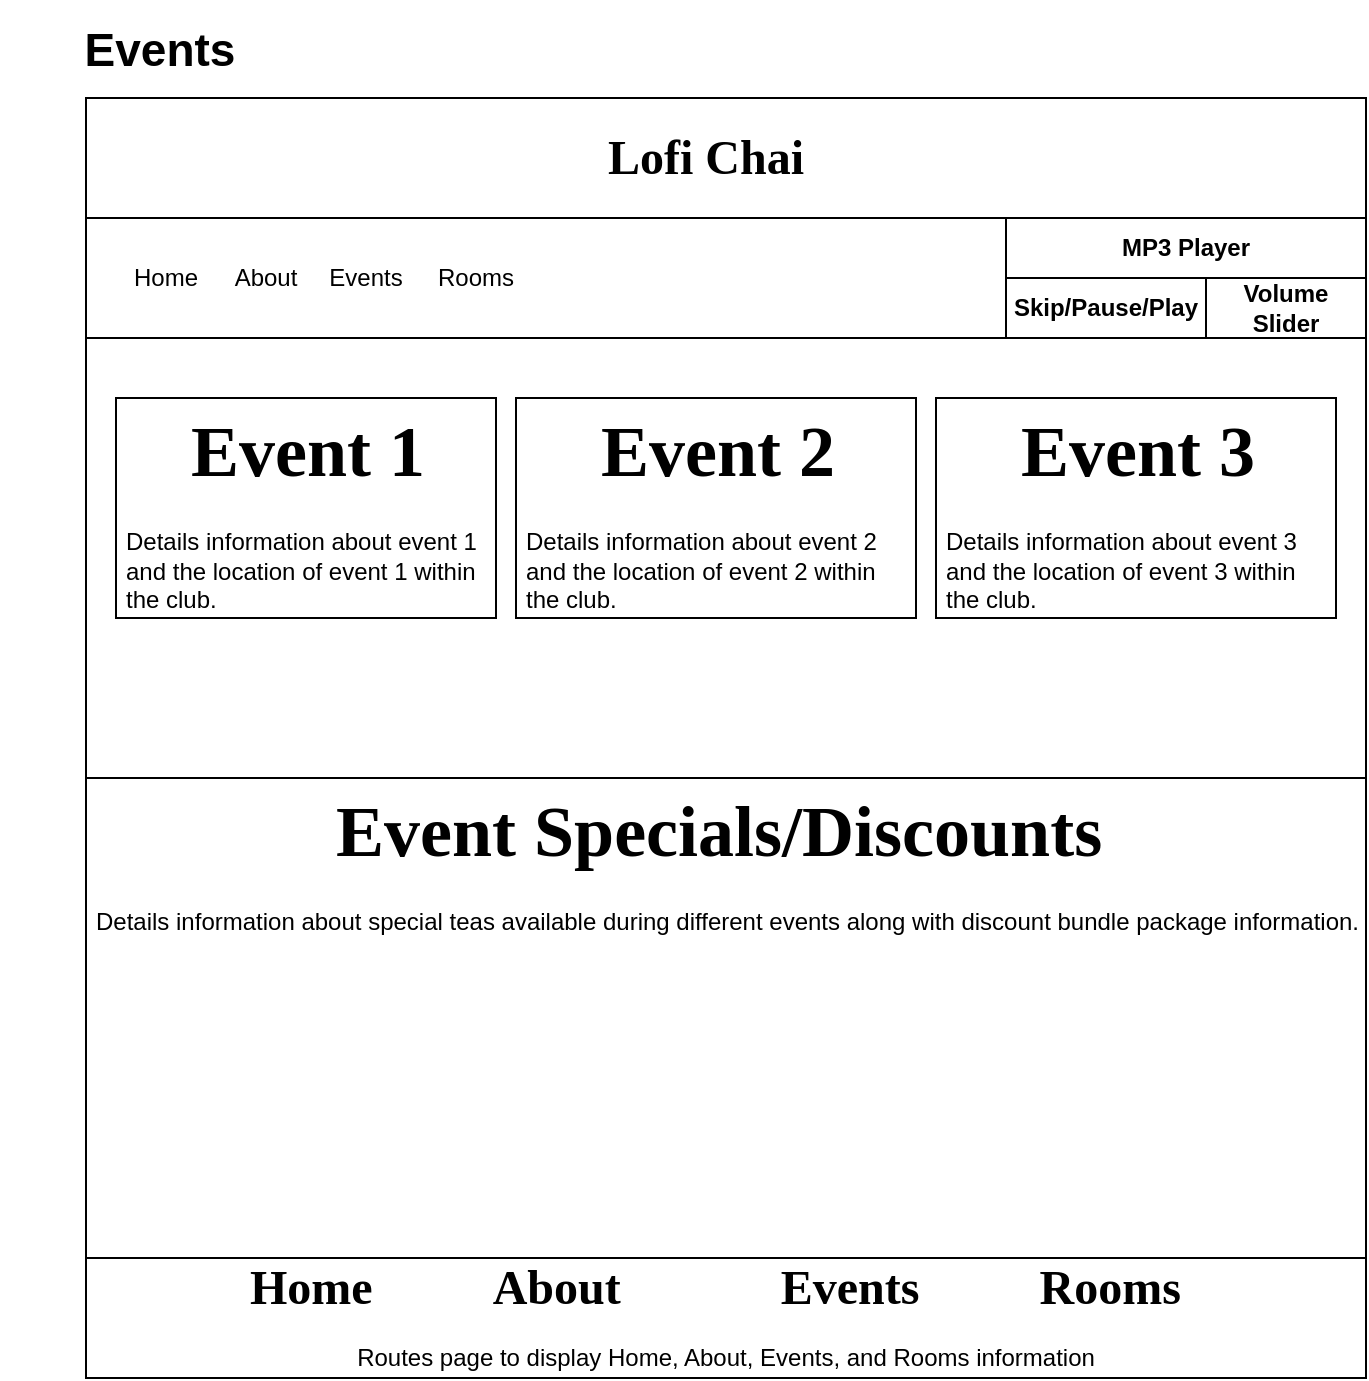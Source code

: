 <mxfile version="13.7.1" type="github">
  <diagram id="HzwI2xywLHWRa-0XvOYG" name="Page-1">
    <mxGraphModel dx="1038" dy="531" grid="1" gridSize="10" guides="1" tooltips="1" connect="1" arrows="1" fold="1" page="1" pageScale="1" pageWidth="850" pageHeight="1100" math="0" shadow="0">
      <root>
        <mxCell id="0" />
        <mxCell id="1" parent="0" />
        <mxCell id="J1xsGrIEUh4-VXIAoJxh-1" value="" style="whiteSpace=wrap;html=1;aspect=fixed;" vertex="1" parent="1">
          <mxGeometry x="105.0" y="70" width="640" height="640" as="geometry" />
        </mxCell>
        <mxCell id="J1xsGrIEUh4-VXIAoJxh-2" value="" style="rounded=0;whiteSpace=wrap;html=1;" vertex="1" parent="1">
          <mxGeometry x="105.0" y="70" width="640" height="60" as="geometry" />
        </mxCell>
        <mxCell id="J1xsGrIEUh4-VXIAoJxh-3" value="&lt;font style=&quot;font-size: 24px&quot; face=&quot;NiteClub&quot; data-font-src=&quot;https://www.dafont.com/nite-club.font&quot;&gt;&lt;b&gt;Lofi Chai&lt;/b&gt;&lt;/font&gt;" style="text;html=1;strokeColor=none;fillColor=none;align=center;verticalAlign=middle;whiteSpace=wrap;rounded=0;" vertex="1" parent="1">
          <mxGeometry x="360" y="80" width="110" height="40" as="geometry" />
        </mxCell>
        <mxCell id="J1xsGrIEUh4-VXIAoJxh-4" value="" style="rounded=0;whiteSpace=wrap;html=1;" vertex="1" parent="1">
          <mxGeometry x="105.0" y="130" width="640" height="60" as="geometry" />
        </mxCell>
        <mxCell id="J1xsGrIEUh4-VXIAoJxh-5" value="Home" style="text;html=1;strokeColor=none;fillColor=none;align=center;verticalAlign=middle;whiteSpace=wrap;rounded=0;" vertex="1" parent="1">
          <mxGeometry x="125.0" y="150" width="40" height="20" as="geometry" />
        </mxCell>
        <mxCell id="J1xsGrIEUh4-VXIAoJxh-6" value="About" style="text;html=1;strokeColor=none;fillColor=none;align=center;verticalAlign=middle;whiteSpace=wrap;rounded=0;" vertex="1" parent="1">
          <mxGeometry x="175" y="150" width="40" height="20" as="geometry" />
        </mxCell>
        <mxCell id="J1xsGrIEUh4-VXIAoJxh-7" value="Events" style="text;html=1;strokeColor=none;fillColor=none;align=center;verticalAlign=middle;whiteSpace=wrap;rounded=0;" vertex="1" parent="1">
          <mxGeometry x="225" y="150" width="40" height="20" as="geometry" />
        </mxCell>
        <mxCell id="J1xsGrIEUh4-VXIAoJxh-8" value="" style="rounded=0;whiteSpace=wrap;html=1;" vertex="1" parent="1">
          <mxGeometry x="105.0" y="650" width="640" height="60" as="geometry" />
        </mxCell>
        <mxCell id="J1xsGrIEUh4-VXIAoJxh-9" value="&lt;b&gt;&lt;font style=&quot;font-size: 24px&quot;&gt;&amp;nbsp; &amp;nbsp; &amp;nbsp; &amp;nbsp; &amp;nbsp; &amp;nbsp; &lt;font face=&quot;NiteClub&quot; data-font-src=&quot;https://www.dafont.com/nite-club.font&quot;&gt;Home&lt;/font&gt;&amp;nbsp; &amp;nbsp; &amp;nbsp; &amp;nbsp; &amp;nbsp;&lt;font face=&quot;NiteClub&quot; data-font-src=&quot;https://www.dafont.com/nite-club.font&quot;&gt;About&lt;/font&gt;&amp;nbsp; &amp;nbsp; &amp;nbsp; &amp;nbsp; &amp;nbsp; &amp;nbsp;&amp;nbsp;&lt;font face=&quot;NiteClub&quot; data-font-src=&quot;https://www.dafont.com/nite-club.font&quot;&gt;Events&lt;/font&gt;&amp;nbsp; &amp;nbsp; &amp;nbsp; &amp;nbsp; &amp;nbsp;&lt;font face=&quot;NiteClub&quot; data-font-src=&quot;https://www.dafont.com/nite-club.font&quot;&gt;Rooms&lt;/font&gt;&amp;nbsp;&lt;/font&gt;&lt;/b&gt;" style="text;html=1;strokeColor=none;fillColor=none;align=left;verticalAlign=middle;whiteSpace=wrap;rounded=0;" vertex="1" parent="1">
          <mxGeometry x="105.0" y="650" width="640" height="30" as="geometry" />
        </mxCell>
        <mxCell id="J1xsGrIEUh4-VXIAoJxh-10" value="Routes page to display Home, About, Events, and Rooms information" style="text;html=1;strokeColor=none;fillColor=none;align=center;verticalAlign=middle;whiteSpace=wrap;rounded=0;" vertex="1" parent="1">
          <mxGeometry x="105.0" y="690" width="640" height="20" as="geometry" />
        </mxCell>
        <mxCell id="J1xsGrIEUh4-VXIAoJxh-11" value="Rooms" style="text;html=1;strokeColor=none;fillColor=none;align=center;verticalAlign=middle;whiteSpace=wrap;rounded=0;" vertex="1" parent="1">
          <mxGeometry x="280" y="150" width="40" height="20" as="geometry" />
        </mxCell>
        <mxCell id="J1xsGrIEUh4-VXIAoJxh-12" value="" style="rounded=0;whiteSpace=wrap;html=1;" vertex="1" parent="1">
          <mxGeometry x="565" y="130" width="180" height="60" as="geometry" />
        </mxCell>
        <mxCell id="J1xsGrIEUh4-VXIAoJxh-13" value="&lt;b&gt;MP3 Player&lt;/b&gt;" style="text;html=1;fillColor=none;align=center;verticalAlign=middle;whiteSpace=wrap;rounded=0;strokeColor=#000000;" vertex="1" parent="1">
          <mxGeometry x="565" y="130" width="180" height="30" as="geometry" />
        </mxCell>
        <mxCell id="J1xsGrIEUh4-VXIAoJxh-14" value="&lt;b&gt;Skip/Pause/Play&lt;/b&gt;" style="text;html=1;fillColor=none;align=center;verticalAlign=middle;whiteSpace=wrap;rounded=0;strokeColor=#000000;" vertex="1" parent="1">
          <mxGeometry x="565" y="160" width="100" height="30" as="geometry" />
        </mxCell>
        <mxCell id="J1xsGrIEUh4-VXIAoJxh-15" value="&lt;b&gt;Volume Slider&lt;/b&gt;" style="text;html=1;fillColor=none;align=center;verticalAlign=middle;whiteSpace=wrap;rounded=0;strokeColor=#000000;" vertex="1" parent="1">
          <mxGeometry x="665" y="160" width="80" height="30" as="geometry" />
        </mxCell>
        <mxCell id="J1xsGrIEUh4-VXIAoJxh-16" value="&lt;h1 style=&quot;text-align: center&quot;&gt;&lt;font face=&quot;niteclub&quot;&gt;&lt;span style=&quot;font-size: 36px&quot;&gt;Event 1&lt;/span&gt;&lt;/font&gt;&lt;/h1&gt;&lt;p&gt;Details information about event 1 and the location of event 1 within the club.&lt;/p&gt;" style="text;html=1;fillColor=none;spacing=5;spacingTop=-20;whiteSpace=wrap;overflow=hidden;rounded=0;strokeColor=#000000;" vertex="1" parent="1">
          <mxGeometry x="120" y="220" width="190" height="110" as="geometry" />
        </mxCell>
        <mxCell id="J1xsGrIEUh4-VXIAoJxh-17" value="&lt;h1 style=&quot;text-align: center&quot;&gt;&lt;font face=&quot;niteclub&quot;&gt;&lt;span style=&quot;font-size: 36px&quot;&gt;Event 2&lt;/span&gt;&lt;/font&gt;&lt;/h1&gt;&lt;p&gt;Details information about event 2 and the location of event 2 within the club.&lt;/p&gt;" style="text;html=1;fillColor=none;spacing=5;spacingTop=-20;whiteSpace=wrap;overflow=hidden;rounded=0;strokeColor=#000000;" vertex="1" parent="1">
          <mxGeometry x="320" y="220" width="200" height="110" as="geometry" />
        </mxCell>
        <mxCell id="J1xsGrIEUh4-VXIAoJxh-18" value="&lt;h1 style=&quot;text-align: center&quot;&gt;&lt;font face=&quot;niteclub&quot;&gt;&lt;span style=&quot;font-size: 36px&quot;&gt;Event 3&lt;/span&gt;&lt;/font&gt;&lt;/h1&gt;&lt;p&gt;Details information about event 3 and the location of event 3 within the club.&lt;/p&gt;" style="text;html=1;fillColor=none;spacing=5;spacingTop=-20;whiteSpace=wrap;overflow=hidden;rounded=0;strokeColor=#000000;" vertex="1" parent="1">
          <mxGeometry x="530" y="220" width="200" height="110" as="geometry" />
        </mxCell>
        <mxCell id="J1xsGrIEUh4-VXIAoJxh-20" value="&lt;h1&gt;&amp;nbsp; &amp;nbsp; &amp;nbsp; &amp;nbsp; &amp;nbsp; &amp;nbsp; &amp;nbsp; &amp;nbsp; &amp;nbsp; &lt;font face=&quot;NiteClub&quot; data-font-src=&quot;https://www.dafont.com/nite-club.font&quot; style=&quot;font-size: 36px&quot;&gt;Event Specials/Discounts&lt;/font&gt;&lt;/h1&gt;&lt;p&gt;Details information about special teas available during different events along with discount bundle package information.&lt;/p&gt;" style="text;html=1;fillColor=none;spacing=5;spacingTop=-20;whiteSpace=wrap;overflow=hidden;rounded=0;strokeColor=#000000;" vertex="1" parent="1">
          <mxGeometry x="105" y="410" width="640" height="240" as="geometry" />
        </mxCell>
        <mxCell id="J1xsGrIEUh4-VXIAoJxh-21" value="&lt;b&gt;&lt;font style=&quot;font-size: 23px&quot;&gt;Events&lt;/font&gt;&lt;/b&gt;" style="text;html=1;strokeColor=none;fillColor=none;align=center;verticalAlign=middle;whiteSpace=wrap;rounded=0;" vertex="1" parent="1">
          <mxGeometry x="62" y="21" width="160" height="50" as="geometry" />
        </mxCell>
      </root>
    </mxGraphModel>
  </diagram>
</mxfile>
